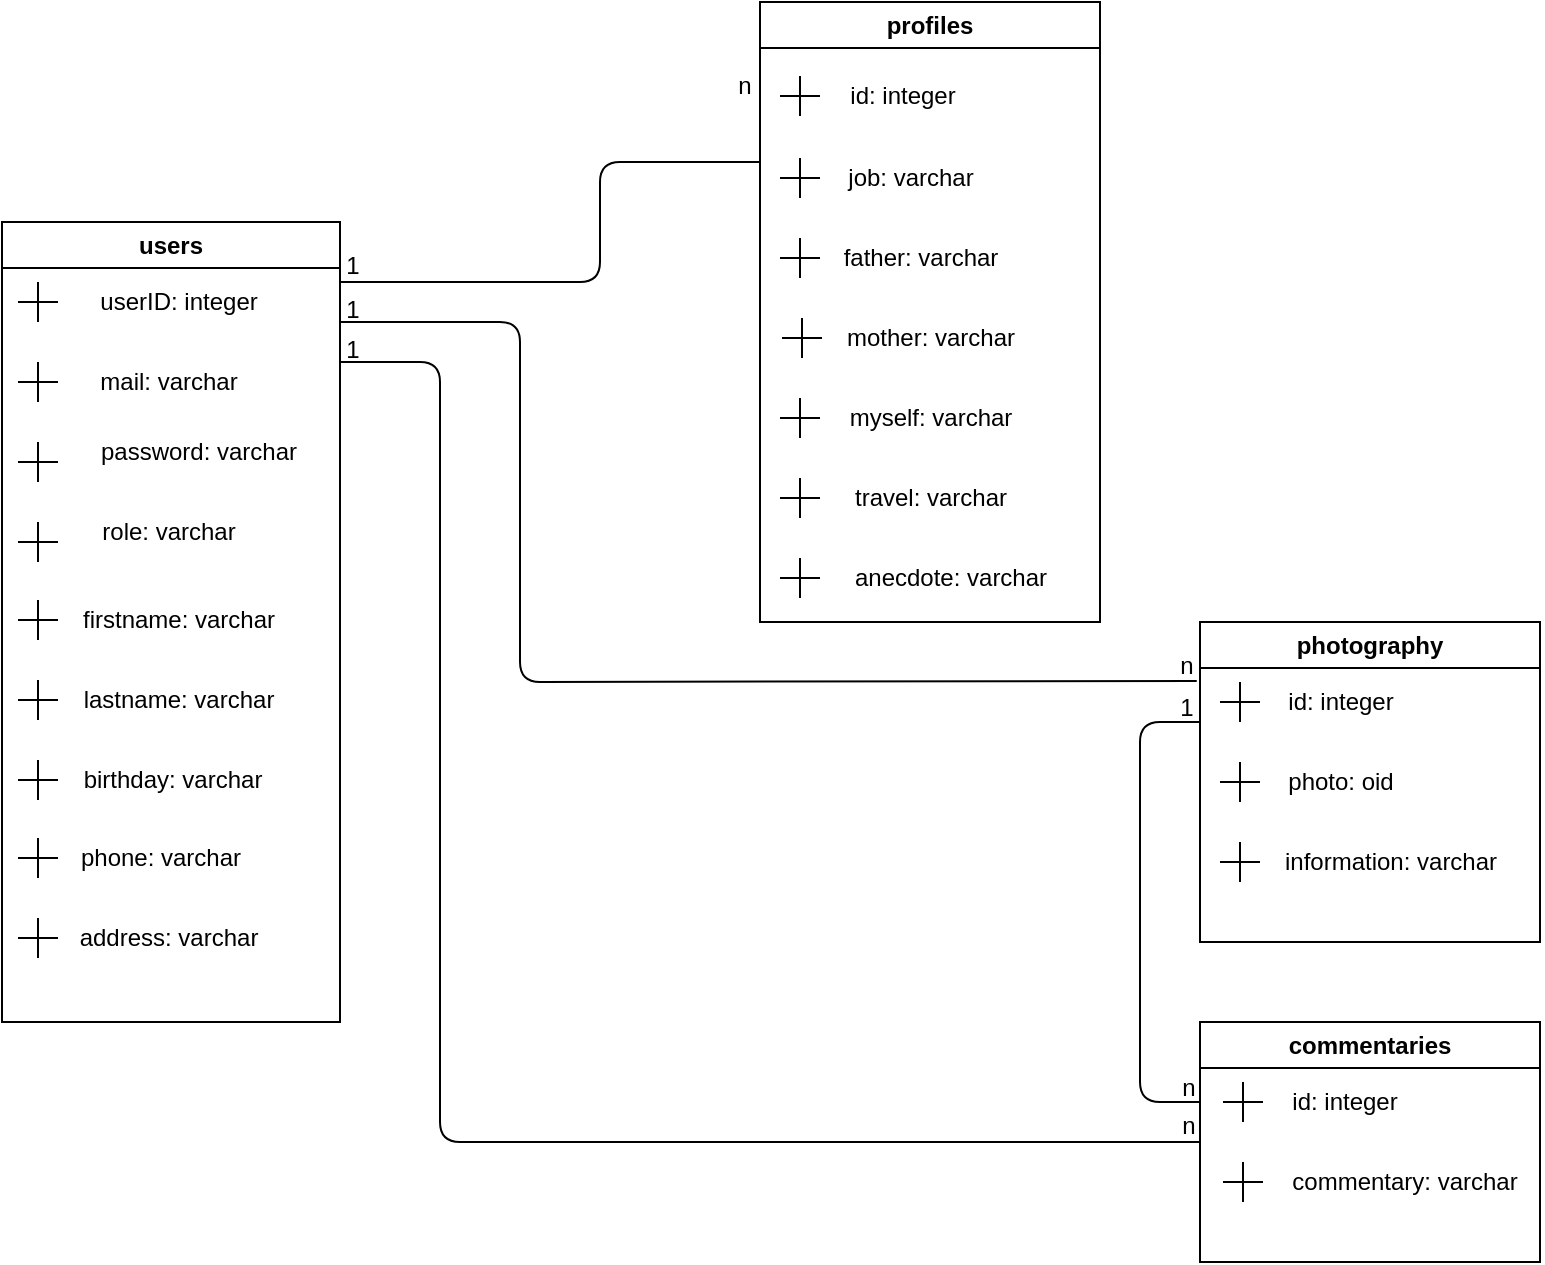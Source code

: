 <mxfile>
    <diagram id="3Mg6AQgYLVeWx0EcA6HJ" name="Page-1">
        <mxGraphModel dx="1072" dy="568" grid="1" gridSize="10" guides="1" tooltips="1" connect="1" arrows="1" fold="1" page="1" pageScale="1" pageWidth="850" pageHeight="1100" background="none" math="0" shadow="0">
            <root>
                <object label="" id="0">
                    <mxCell/>
                </object>
                <mxCell id="1" parent="0"/>
                <mxCell id="2" value="users" style="swimlane;whiteSpace=wrap;html=1;" parent="1" vertex="1">
                    <mxGeometry x="31" y="120" width="169" height="400" as="geometry">
                        <mxRectangle x="40" y="40" width="70" height="30" as="alternateBounds"/>
                    </mxGeometry>
                </mxCell>
                <mxCell id="3" value="" style="shape=cross;whiteSpace=wrap;html=1;size=0;" parent="2" vertex="1">
                    <mxGeometry x="8" y="30" width="20" height="20" as="geometry"/>
                </mxCell>
                <mxCell id="4" value="userID: integer" style="text;html=1;align=center;verticalAlign=middle;resizable=0;points=[];autosize=1;strokeColor=none;fillColor=none;" parent="2" vertex="1">
                    <mxGeometry x="38" y="25" width="100" height="30" as="geometry"/>
                </mxCell>
                <mxCell id="6" value="" style="shape=cross;whiteSpace=wrap;html=1;size=0;" parent="2" vertex="1">
                    <mxGeometry x="8" y="70" width="20" height="20" as="geometry"/>
                </mxCell>
                <mxCell id="7" value="" style="shape=cross;whiteSpace=wrap;html=1;size=0;" parent="2" vertex="1">
                    <mxGeometry x="8" y="110" width="20" height="20" as="geometry"/>
                </mxCell>
                <mxCell id="8" value="" style="shape=cross;whiteSpace=wrap;html=1;size=0;" parent="2" vertex="1">
                    <mxGeometry x="8" y="150" width="20" height="20" as="geometry"/>
                </mxCell>
                <mxCell id="9" value="mail: varchar" style="text;html=1;align=center;verticalAlign=middle;resizable=0;points=[];autosize=1;strokeColor=none;fillColor=none;" parent="2" vertex="1">
                    <mxGeometry x="38" y="65" width="90" height="30" as="geometry"/>
                </mxCell>
                <mxCell id="10" value="password: varchar" style="text;html=1;align=center;verticalAlign=middle;resizable=0;points=[];autosize=1;strokeColor=none;fillColor=none;" parent="2" vertex="1">
                    <mxGeometry x="38" y="100" width="120" height="30" as="geometry"/>
                </mxCell>
                <mxCell id="11" value="role: varchar" style="text;html=1;align=center;verticalAlign=middle;resizable=0;points=[];autosize=1;strokeColor=none;fillColor=none;" parent="2" vertex="1">
                    <mxGeometry x="38" y="140" width="90" height="30" as="geometry"/>
                </mxCell>
                <mxCell id="15" value="" style="shape=cross;whiteSpace=wrap;html=1;size=0;" parent="2" vertex="1">
                    <mxGeometry x="8" y="189" width="20" height="20" as="geometry"/>
                </mxCell>
                <mxCell id="16" value="" style="shape=cross;whiteSpace=wrap;html=1;size=0;" parent="2" vertex="1">
                    <mxGeometry x="8" y="229" width="20" height="20" as="geometry"/>
                </mxCell>
                <mxCell id="17" value="" style="shape=cross;whiteSpace=wrap;html=1;size=0;" parent="2" vertex="1">
                    <mxGeometry x="8" y="269" width="20" height="20" as="geometry"/>
                </mxCell>
                <mxCell id="18" value="firstname: varchar" style="text;html=1;align=center;verticalAlign=middle;resizable=0;points=[];autosize=1;strokeColor=none;fillColor=none;" parent="2" vertex="1">
                    <mxGeometry x="28" y="184" width="120" height="30" as="geometry"/>
                </mxCell>
                <mxCell id="19" value="lastname: varchar" style="text;html=1;align=center;verticalAlign=middle;resizable=0;points=[];autosize=1;strokeColor=none;fillColor=none;" parent="2" vertex="1">
                    <mxGeometry x="28" y="224" width="120" height="30" as="geometry"/>
                </mxCell>
                <mxCell id="20" value="birthday: varchar" style="text;html=1;align=center;verticalAlign=middle;resizable=0;points=[];autosize=1;strokeColor=none;fillColor=none;" parent="2" vertex="1">
                    <mxGeometry x="30" y="264" width="110" height="30" as="geometry"/>
                </mxCell>
                <mxCell id="22" value="" style="shape=cross;whiteSpace=wrap;html=1;size=0;" parent="2" vertex="1">
                    <mxGeometry x="8" y="308" width="20" height="20" as="geometry"/>
                </mxCell>
                <mxCell id="23" value="" style="shape=cross;whiteSpace=wrap;html=1;size=0;" parent="2" vertex="1">
                    <mxGeometry x="8" y="348" width="20" height="20" as="geometry"/>
                </mxCell>
                <mxCell id="27" value="phone: varchar" style="text;html=1;align=center;verticalAlign=middle;resizable=0;points=[];autosize=1;strokeColor=none;fillColor=none;" parent="2" vertex="1">
                    <mxGeometry x="29" y="303" width="100" height="30" as="geometry"/>
                </mxCell>
                <mxCell id="28" value="address: varchar" style="text;html=1;align=center;verticalAlign=middle;resizable=0;points=[];autosize=1;strokeColor=none;fillColor=none;" parent="2" vertex="1">
                    <mxGeometry x="28" y="343" width="110" height="30" as="geometry"/>
                </mxCell>
                <mxCell id="12" value="profiles" style="swimlane;whiteSpace=wrap;html=1;" parent="1" vertex="1">
                    <mxGeometry x="410" y="10" width="170" height="310" as="geometry">
                        <mxRectangle x="40" y="40" width="70" height="30" as="alternateBounds"/>
                    </mxGeometry>
                </mxCell>
                <mxCell id="13" value="" style="shape=cross;whiteSpace=wrap;html=1;size=0;" parent="12" vertex="1">
                    <mxGeometry x="10" y="37" width="20" height="20" as="geometry"/>
                </mxCell>
                <mxCell id="14" value="id: integer" style="text;html=1;align=center;verticalAlign=middle;resizable=0;points=[];autosize=1;strokeColor=none;fillColor=none;" parent="12" vertex="1">
                    <mxGeometry x="31" y="32" width="80" height="30" as="geometry"/>
                </mxCell>
                <mxCell id="24" value="" style="shape=cross;whiteSpace=wrap;html=1;size=0;" parent="12" vertex="1">
                    <mxGeometry x="10" y="78" width="20" height="20" as="geometry"/>
                </mxCell>
                <mxCell id="25" value="" style="shape=cross;whiteSpace=wrap;html=1;size=0;" parent="12" vertex="1">
                    <mxGeometry x="10" y="118" width="20" height="20" as="geometry"/>
                </mxCell>
                <mxCell id="26" value="father: varchar" style="text;html=1;align=center;verticalAlign=middle;resizable=0;points=[];autosize=1;strokeColor=none;fillColor=none;" parent="12" vertex="1">
                    <mxGeometry x="30" y="113" width="100" height="30" as="geometry"/>
                </mxCell>
                <mxCell id="29" value="job: varchar" style="text;html=1;align=center;verticalAlign=middle;resizable=0;points=[];autosize=1;strokeColor=none;fillColor=none;" parent="12" vertex="1">
                    <mxGeometry x="30" y="73" width="90" height="30" as="geometry"/>
                </mxCell>
                <mxCell id="35" value="myself: varchar" style="text;html=1;align=center;verticalAlign=middle;resizable=0;points=[];autosize=1;strokeColor=none;fillColor=none;" parent="12" vertex="1">
                    <mxGeometry x="35" y="193" width="100" height="30" as="geometry"/>
                </mxCell>
                <mxCell id="31" value="" style="shape=cross;whiteSpace=wrap;html=1;size=0;" parent="12" vertex="1">
                    <mxGeometry x="10" y="198" width="20" height="20" as="geometry"/>
                </mxCell>
                <mxCell id="38" value="travel: varchar" style="text;html=1;align=center;verticalAlign=middle;resizable=0;points=[];autosize=1;strokeColor=none;fillColor=none;" parent="12" vertex="1">
                    <mxGeometry x="35" y="233" width="100" height="30" as="geometry"/>
                </mxCell>
                <mxCell id="39" value="" style="shape=cross;whiteSpace=wrap;html=1;size=0;" parent="12" vertex="1">
                    <mxGeometry x="10" y="238" width="20" height="20" as="geometry"/>
                </mxCell>
                <mxCell id="40" value="anecdote: varchar" style="text;html=1;align=center;verticalAlign=middle;resizable=0;points=[];autosize=1;strokeColor=none;fillColor=none;" parent="12" vertex="1">
                    <mxGeometry x="35" y="273" width="120" height="30" as="geometry"/>
                </mxCell>
                <mxCell id="41" value="" style="shape=cross;whiteSpace=wrap;html=1;size=0;" parent="12" vertex="1">
                    <mxGeometry x="10" y="278" width="20" height="20" as="geometry"/>
                </mxCell>
                <mxCell id="99" value="" style="shape=cross;whiteSpace=wrap;html=1;size=0;" parent="12" vertex="1">
                    <mxGeometry x="11" y="158" width="20" height="20" as="geometry"/>
                </mxCell>
                <mxCell id="100" value="mother: varchar" style="text;html=1;align=center;verticalAlign=middle;resizable=0;points=[];autosize=1;strokeColor=none;fillColor=none;" parent="12" vertex="1">
                    <mxGeometry x="30" y="153" width="110" height="30" as="geometry"/>
                </mxCell>
                <mxCell id="44" value="1" style="text;html=1;align=center;verticalAlign=middle;resizable=0;points=[];autosize=1;strokeColor=none;fillColor=none;" parent="1" vertex="1">
                    <mxGeometry x="191" y="149" width="30" height="30" as="geometry"/>
                </mxCell>
                <mxCell id="45" value="n" style="text;html=1;align=center;verticalAlign=middle;resizable=0;points=[];autosize=1;strokeColor=none;fillColor=none;" parent="1" vertex="1">
                    <mxGeometry x="609" y="557" width="30" height="30" as="geometry"/>
                </mxCell>
                <mxCell id="46" value="photography" style="swimlane;whiteSpace=wrap;html=1;" parent="1" vertex="1">
                    <mxGeometry x="630" y="320" width="170" height="160" as="geometry">
                        <mxRectangle x="40" y="40" width="70" height="30" as="alternateBounds"/>
                    </mxGeometry>
                </mxCell>
                <mxCell id="47" value="" style="shape=cross;whiteSpace=wrap;html=1;size=0;" parent="46" vertex="1">
                    <mxGeometry x="10" y="30" width="20" height="20" as="geometry"/>
                </mxCell>
                <mxCell id="48" value="id: integer" style="text;html=1;align=center;verticalAlign=middle;resizable=0;points=[];autosize=1;strokeColor=none;fillColor=none;" parent="46" vertex="1">
                    <mxGeometry x="30" y="25" width="80" height="30" as="geometry"/>
                </mxCell>
                <mxCell id="49" value="" style="shape=cross;whiteSpace=wrap;html=1;size=0;" parent="46" vertex="1">
                    <mxGeometry x="10" y="70" width="20" height="20" as="geometry"/>
                </mxCell>
                <mxCell id="50" value="" style="shape=cross;whiteSpace=wrap;html=1;size=0;" parent="46" vertex="1">
                    <mxGeometry x="10" y="110" width="20" height="20" as="geometry"/>
                </mxCell>
                <mxCell id="52" value="photo: oid" style="text;html=1;align=center;verticalAlign=middle;resizable=0;points=[];autosize=1;strokeColor=none;fillColor=none;" parent="46" vertex="1">
                    <mxGeometry x="30" y="65" width="80" height="30" as="geometry"/>
                </mxCell>
                <mxCell id="53" value="information: varchar" style="text;html=1;align=center;verticalAlign=middle;resizable=0;points=[];autosize=1;strokeColor=none;fillColor=none;" parent="46" vertex="1">
                    <mxGeometry x="30" y="105" width="130" height="30" as="geometry"/>
                </mxCell>
                <mxCell id="55" value="commentaries" style="swimlane;whiteSpace=wrap;html=1;" parent="1" vertex="1">
                    <mxGeometry x="630" y="520" width="170" height="120" as="geometry">
                        <mxRectangle x="40" y="40" width="70" height="30" as="alternateBounds"/>
                    </mxGeometry>
                </mxCell>
                <mxCell id="56" value="" style="shape=cross;whiteSpace=wrap;html=1;size=0;" parent="55" vertex="1">
                    <mxGeometry x="11.5" y="30" width="20" height="20" as="geometry"/>
                </mxCell>
                <mxCell id="57" value="id: integer" style="text;html=1;align=center;verticalAlign=middle;resizable=0;points=[];autosize=1;strokeColor=none;fillColor=none;" parent="55" vertex="1">
                    <mxGeometry x="31.5" y="25" width="80" height="30" as="geometry"/>
                </mxCell>
                <mxCell id="58" value="" style="shape=cross;whiteSpace=wrap;html=1;size=0;" parent="55" vertex="1">
                    <mxGeometry x="11.5" y="70" width="20" height="20" as="geometry"/>
                </mxCell>
                <mxCell id="60" value="commentary: varchar" style="text;html=1;align=center;verticalAlign=middle;resizable=0;points=[];autosize=1;strokeColor=none;fillColor=none;" parent="55" vertex="1">
                    <mxGeometry x="31.5" y="65" width="140" height="30" as="geometry"/>
                </mxCell>
                <mxCell id="69" value="1" style="text;html=1;align=center;verticalAlign=middle;resizable=0;points=[];autosize=1;strokeColor=none;fillColor=none;" parent="1" vertex="1">
                    <mxGeometry x="191" y="169" width="30" height="30" as="geometry"/>
                </mxCell>
                <mxCell id="71" value="1" style="text;html=1;align=center;verticalAlign=middle;resizable=0;points=[];autosize=1;strokeColor=none;fillColor=none;" parent="1" vertex="1">
                    <mxGeometry x="608" y="348" width="30" height="30" as="geometry"/>
                </mxCell>
                <mxCell id="89" value="" style="endArrow=none;html=1;" parent="1" edge="1">
                    <mxGeometry width="50" height="50" relative="1" as="geometry">
                        <mxPoint x="200" y="190" as="sourcePoint"/>
                        <mxPoint x="630" y="580" as="targetPoint"/>
                        <Array as="points">
                            <mxPoint x="250" y="190"/>
                            <mxPoint x="250" y="580"/>
                        </Array>
                    </mxGeometry>
                </mxCell>
                <mxCell id="90" value="" style="endArrow=none;html=1;entryX=0.946;entryY=0.982;entryDx=0;entryDy=0;entryPerimeter=0;" parent="1" edge="1">
                    <mxGeometry width="50" height="50" relative="1" as="geometry">
                        <mxPoint x="200" y="170" as="sourcePoint"/>
                        <mxPoint x="628.38" y="349.46" as="targetPoint"/>
                        <Array as="points">
                            <mxPoint x="290" y="170"/>
                            <mxPoint x="290" y="350"/>
                        </Array>
                    </mxGeometry>
                </mxCell>
                <mxCell id="91" value="" style="endArrow=none;html=1;" parent="1" edge="1">
                    <mxGeometry width="50" height="50" relative="1" as="geometry">
                        <mxPoint x="200" y="150" as="sourcePoint"/>
                        <mxPoint x="410" y="90" as="targetPoint"/>
                        <Array as="points">
                            <mxPoint x="330" y="150"/>
                            <mxPoint x="330" y="90"/>
                        </Array>
                    </mxGeometry>
                </mxCell>
                <mxCell id="92" value="1" style="text;html=1;align=center;verticalAlign=middle;resizable=0;points=[];autosize=1;strokeColor=none;fillColor=none;" parent="1" vertex="1">
                    <mxGeometry x="191" y="127" width="30" height="30" as="geometry"/>
                </mxCell>
                <mxCell id="94" value="n" style="text;html=1;align=center;verticalAlign=middle;resizable=0;points=[];autosize=1;strokeColor=none;fillColor=none;" parent="1" vertex="1">
                    <mxGeometry x="387" y="37" width="30" height="30" as="geometry"/>
                </mxCell>
                <mxCell id="95" value="" style="endArrow=none;html=1;startArrow=none;exitX=0.7;exitY=0.733;exitDx=0;exitDy=0;exitPerimeter=0;" parent="1" source="68" edge="1">
                    <mxGeometry width="50" height="50" relative="1" as="geometry">
                        <mxPoint x="600" y="560" as="sourcePoint"/>
                        <mxPoint x="630" y="370" as="targetPoint"/>
                        <Array as="points">
                            <mxPoint x="600" y="560"/>
                            <mxPoint x="600" y="370"/>
                        </Array>
                    </mxGeometry>
                </mxCell>
                <mxCell id="68" value="n" style="text;html=1;align=center;verticalAlign=middle;resizable=0;points=[];autosize=1;strokeColor=none;fillColor=none;" parent="1" vertex="1">
                    <mxGeometry x="609" y="538" width="30" height="30" as="geometry"/>
                </mxCell>
                <mxCell id="97" value="n" style="text;html=1;align=center;verticalAlign=middle;resizable=0;points=[];autosize=1;strokeColor=none;fillColor=none;" parent="1" vertex="1">
                    <mxGeometry x="608" y="327" width="30" height="30" as="geometry"/>
                </mxCell>
            </root>
        </mxGraphModel>
    </diagram>
</mxfile>